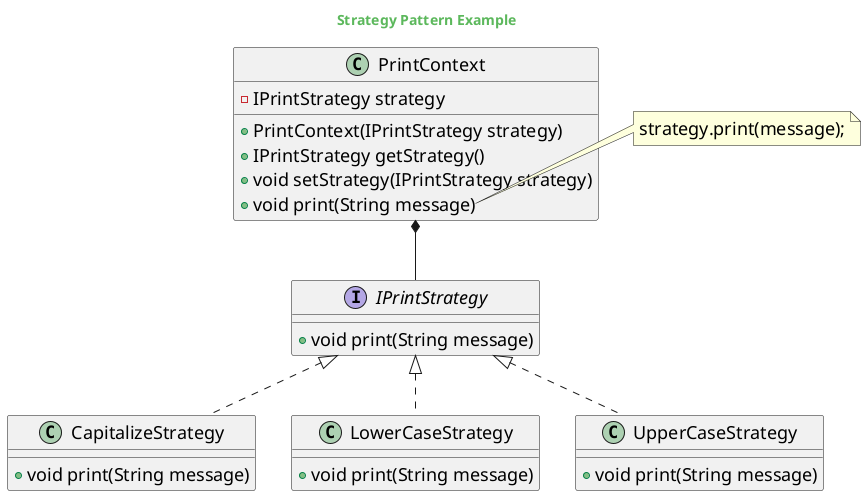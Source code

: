 @startuml

skinparam backgroundcolor transparent
skinparam classFontSize 18
skinparam noteFontSize 18
skinparam arrowFontSize 18
skinparam classAttributeFontSize 18

skinparam titleFontColor #5cb85c

Title Strategy Pattern Example

interface IPrintStrategy {
    + void print(String message)
}

class CapitalizeStrategy implements IPrintStrategy{
    + void print(String message)
}

class LowerCaseStrategy implements IPrintStrategy{
    + void print(String message)
}

class UpperCaseStrategy implements IPrintStrategy{
    + void print(String message)
}

class PrintContext {
    - IPrintStrategy strategy
    + PrintContext(IPrintStrategy strategy)
    + IPrintStrategy getStrategy()
    + void setStrategy(IPrintStrategy strategy)
    + void print(String message)
}

PrintContext *-- IPrintStrategy

note right of PrintContext::print
    strategy.print(message);
end note
@enduml